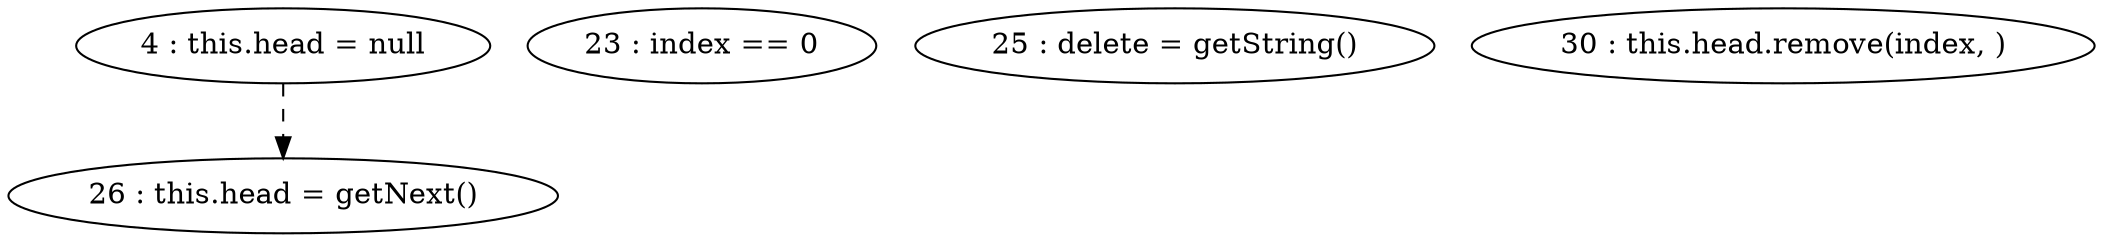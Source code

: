 digraph G {
"4 : this.head = null"
"4 : this.head = null" -> "26 : this.head = getNext()" [style=dashed]
"23 : index == 0"
"25 : delete = getString()"
"26 : this.head = getNext()"
"30 : this.head.remove(index, )"
}